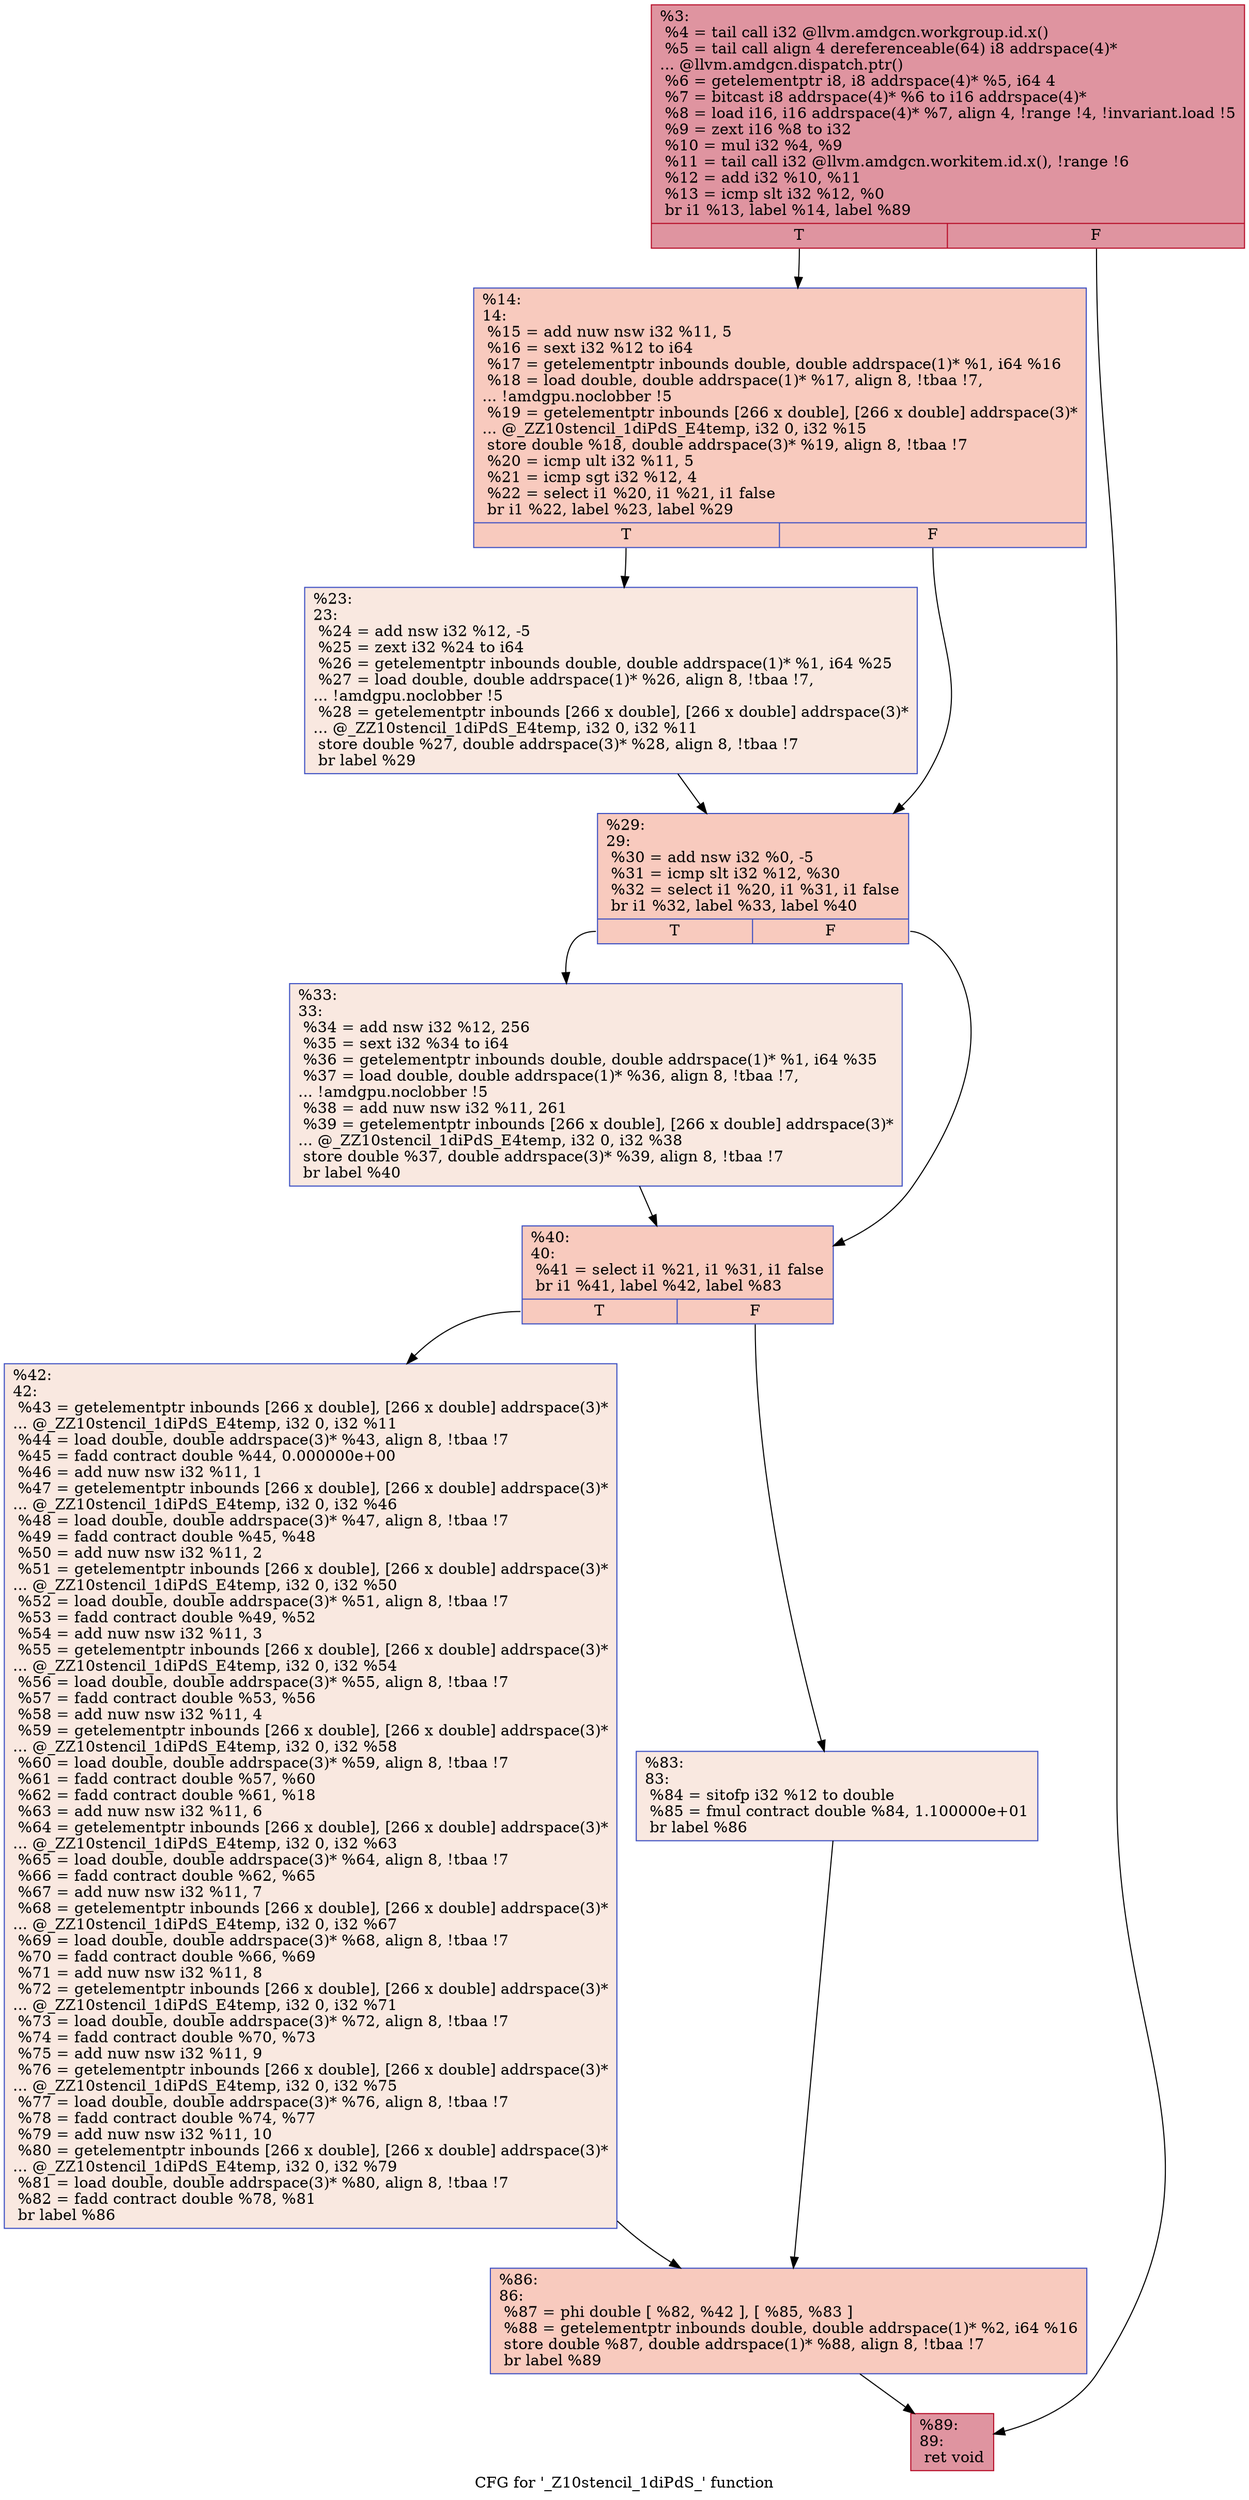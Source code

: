 digraph "CFG for '_Z10stencil_1diPdS_' function" {
	label="CFG for '_Z10stencil_1diPdS_' function";

	Node0x45f6d50 [shape=record,color="#b70d28ff", style=filled, fillcolor="#b70d2870",label="{%3:\l  %4 = tail call i32 @llvm.amdgcn.workgroup.id.x()\l  %5 = tail call align 4 dereferenceable(64) i8 addrspace(4)*\l... @llvm.amdgcn.dispatch.ptr()\l  %6 = getelementptr i8, i8 addrspace(4)* %5, i64 4\l  %7 = bitcast i8 addrspace(4)* %6 to i16 addrspace(4)*\l  %8 = load i16, i16 addrspace(4)* %7, align 4, !range !4, !invariant.load !5\l  %9 = zext i16 %8 to i32\l  %10 = mul i32 %4, %9\l  %11 = tail call i32 @llvm.amdgcn.workitem.id.x(), !range !6\l  %12 = add i32 %10, %11\l  %13 = icmp slt i32 %12, %0\l  br i1 %13, label %14, label %89\l|{<s0>T|<s1>F}}"];
	Node0x45f6d50:s0 -> Node0x45f8c50;
	Node0x45f6d50:s1 -> Node0x45f8ce0;
	Node0x45f8c50 [shape=record,color="#3d50c3ff", style=filled, fillcolor="#ef886b70",label="{%14:\l14:                                               \l  %15 = add nuw nsw i32 %11, 5\l  %16 = sext i32 %12 to i64\l  %17 = getelementptr inbounds double, double addrspace(1)* %1, i64 %16\l  %18 = load double, double addrspace(1)* %17, align 8, !tbaa !7,\l... !amdgpu.noclobber !5\l  %19 = getelementptr inbounds [266 x double], [266 x double] addrspace(3)*\l... @_ZZ10stencil_1diPdS_E4temp, i32 0, i32 %15\l  store double %18, double addrspace(3)* %19, align 8, !tbaa !7\l  %20 = icmp ult i32 %11, 5\l  %21 = icmp sgt i32 %12, 4\l  %22 = select i1 %20, i1 %21, i1 false\l  br i1 %22, label %23, label %29\l|{<s0>T|<s1>F}}"];
	Node0x45f8c50:s0 -> Node0x45fa240;
	Node0x45f8c50:s1 -> Node0x45fa2d0;
	Node0x45fa240 [shape=record,color="#3d50c3ff", style=filled, fillcolor="#f1ccb870",label="{%23:\l23:                                               \l  %24 = add nsw i32 %12, -5\l  %25 = zext i32 %24 to i64\l  %26 = getelementptr inbounds double, double addrspace(1)* %1, i64 %25\l  %27 = load double, double addrspace(1)* %26, align 8, !tbaa !7,\l... !amdgpu.noclobber !5\l  %28 = getelementptr inbounds [266 x double], [266 x double] addrspace(3)*\l... @_ZZ10stencil_1diPdS_E4temp, i32 0, i32 %11\l  store double %27, double addrspace(3)* %28, align 8, !tbaa !7\l  br label %29\l}"];
	Node0x45fa240 -> Node0x45fa2d0;
	Node0x45fa2d0 [shape=record,color="#3d50c3ff", style=filled, fillcolor="#ef886b70",label="{%29:\l29:                                               \l  %30 = add nsw i32 %0, -5\l  %31 = icmp slt i32 %12, %30\l  %32 = select i1 %20, i1 %31, i1 false\l  br i1 %32, label %33, label %40\l|{<s0>T|<s1>F}}"];
	Node0x45fa2d0:s0 -> Node0x45f8f20;
	Node0x45fa2d0:s1 -> Node0x45f8f70;
	Node0x45f8f20 [shape=record,color="#3d50c3ff", style=filled, fillcolor="#f1ccb870",label="{%33:\l33:                                               \l  %34 = add nsw i32 %12, 256\l  %35 = sext i32 %34 to i64\l  %36 = getelementptr inbounds double, double addrspace(1)* %1, i64 %35\l  %37 = load double, double addrspace(1)* %36, align 8, !tbaa !7,\l... !amdgpu.noclobber !5\l  %38 = add nuw nsw i32 %11, 261\l  %39 = getelementptr inbounds [266 x double], [266 x double] addrspace(3)*\l... @_ZZ10stencil_1diPdS_E4temp, i32 0, i32 %38\l  store double %37, double addrspace(3)* %39, align 8, !tbaa !7\l  br label %40\l}"];
	Node0x45f8f20 -> Node0x45f8f70;
	Node0x45f8f70 [shape=record,color="#3d50c3ff", style=filled, fillcolor="#ef886b70",label="{%40:\l40:                                               \l  %41 = select i1 %21, i1 %31, i1 false\l  br i1 %41, label %42, label %83\l|{<s0>T|<s1>F}}"];
	Node0x45f8f70:s0 -> Node0x45fb250;
	Node0x45f8f70:s1 -> Node0x45fb2a0;
	Node0x45fb250 [shape=record,color="#3d50c3ff", style=filled, fillcolor="#f1ccb870",label="{%42:\l42:                                               \l  %43 = getelementptr inbounds [266 x double], [266 x double] addrspace(3)*\l... @_ZZ10stencil_1diPdS_E4temp, i32 0, i32 %11\l  %44 = load double, double addrspace(3)* %43, align 8, !tbaa !7\l  %45 = fadd contract double %44, 0.000000e+00\l  %46 = add nuw nsw i32 %11, 1\l  %47 = getelementptr inbounds [266 x double], [266 x double] addrspace(3)*\l... @_ZZ10stencil_1diPdS_E4temp, i32 0, i32 %46\l  %48 = load double, double addrspace(3)* %47, align 8, !tbaa !7\l  %49 = fadd contract double %45, %48\l  %50 = add nuw nsw i32 %11, 2\l  %51 = getelementptr inbounds [266 x double], [266 x double] addrspace(3)*\l... @_ZZ10stencil_1diPdS_E4temp, i32 0, i32 %50\l  %52 = load double, double addrspace(3)* %51, align 8, !tbaa !7\l  %53 = fadd contract double %49, %52\l  %54 = add nuw nsw i32 %11, 3\l  %55 = getelementptr inbounds [266 x double], [266 x double] addrspace(3)*\l... @_ZZ10stencil_1diPdS_E4temp, i32 0, i32 %54\l  %56 = load double, double addrspace(3)* %55, align 8, !tbaa !7\l  %57 = fadd contract double %53, %56\l  %58 = add nuw nsw i32 %11, 4\l  %59 = getelementptr inbounds [266 x double], [266 x double] addrspace(3)*\l... @_ZZ10stencil_1diPdS_E4temp, i32 0, i32 %58\l  %60 = load double, double addrspace(3)* %59, align 8, !tbaa !7\l  %61 = fadd contract double %57, %60\l  %62 = fadd contract double %61, %18\l  %63 = add nuw nsw i32 %11, 6\l  %64 = getelementptr inbounds [266 x double], [266 x double] addrspace(3)*\l... @_ZZ10stencil_1diPdS_E4temp, i32 0, i32 %63\l  %65 = load double, double addrspace(3)* %64, align 8, !tbaa !7\l  %66 = fadd contract double %62, %65\l  %67 = add nuw nsw i32 %11, 7\l  %68 = getelementptr inbounds [266 x double], [266 x double] addrspace(3)*\l... @_ZZ10stencil_1diPdS_E4temp, i32 0, i32 %67\l  %69 = load double, double addrspace(3)* %68, align 8, !tbaa !7\l  %70 = fadd contract double %66, %69\l  %71 = add nuw nsw i32 %11, 8\l  %72 = getelementptr inbounds [266 x double], [266 x double] addrspace(3)*\l... @_ZZ10stencil_1diPdS_E4temp, i32 0, i32 %71\l  %73 = load double, double addrspace(3)* %72, align 8, !tbaa !7\l  %74 = fadd contract double %70, %73\l  %75 = add nuw nsw i32 %11, 9\l  %76 = getelementptr inbounds [266 x double], [266 x double] addrspace(3)*\l... @_ZZ10stencil_1diPdS_E4temp, i32 0, i32 %75\l  %77 = load double, double addrspace(3)* %76, align 8, !tbaa !7\l  %78 = fadd contract double %74, %77\l  %79 = add nuw nsw i32 %11, 10\l  %80 = getelementptr inbounds [266 x double], [266 x double] addrspace(3)*\l... @_ZZ10stencil_1diPdS_E4temp, i32 0, i32 %79\l  %81 = load double, double addrspace(3)* %80, align 8, !tbaa !7\l  %82 = fadd contract double %78, %81\l  br label %86\l}"];
	Node0x45fb250 -> Node0x45fd8b0;
	Node0x45fb2a0 [shape=record,color="#3d50c3ff", style=filled, fillcolor="#f1ccb870",label="{%83:\l83:                                               \l  %84 = sitofp i32 %12 to double\l  %85 = fmul contract double %84, 1.100000e+01\l  br label %86\l}"];
	Node0x45fb2a0 -> Node0x45fd8b0;
	Node0x45fd8b0 [shape=record,color="#3d50c3ff", style=filled, fillcolor="#ef886b70",label="{%86:\l86:                                               \l  %87 = phi double [ %82, %42 ], [ %85, %83 ]\l  %88 = getelementptr inbounds double, double addrspace(1)* %2, i64 %16\l  store double %87, double addrspace(1)* %88, align 8, !tbaa !7\l  br label %89\l}"];
	Node0x45fd8b0 -> Node0x45f8ce0;
	Node0x45f8ce0 [shape=record,color="#b70d28ff", style=filled, fillcolor="#b70d2870",label="{%89:\l89:                                               \l  ret void\l}"];
}
